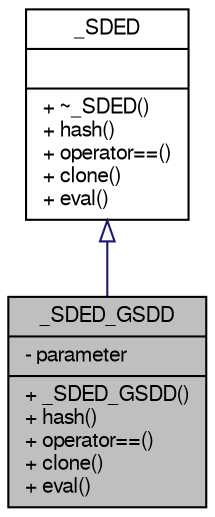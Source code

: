 digraph "_SDED_GSDD"
{
  edge [fontname="FreeSans",fontsize="10",labelfontname="FreeSans",labelfontsize="10"];
  node [fontname="FreeSans",fontsize="10",shape=record];
  Node1 [label="{_SDED_GSDD\n|- parameter\l|+ _SDED_GSDD()\l+ hash()\l+ operator==()\l+ clone()\l+ eval()\l}",height=0.2,width=0.4,color="black", fillcolor="grey75", style="filled" fontcolor="black"];
  Node2 -> Node1 [dir="back",color="midnightblue",fontsize="10",style="solid",arrowtail="onormal",fontname="FreeSans"];
  Node2 [label="{_SDED\n||+ ~_SDED()\l+ hash()\l+ operator==()\l+ clone()\l+ eval()\l}",height=0.2,width=0.4,color="black", fillcolor="white", style="filled",URL="$class__SDED.html"];
}
